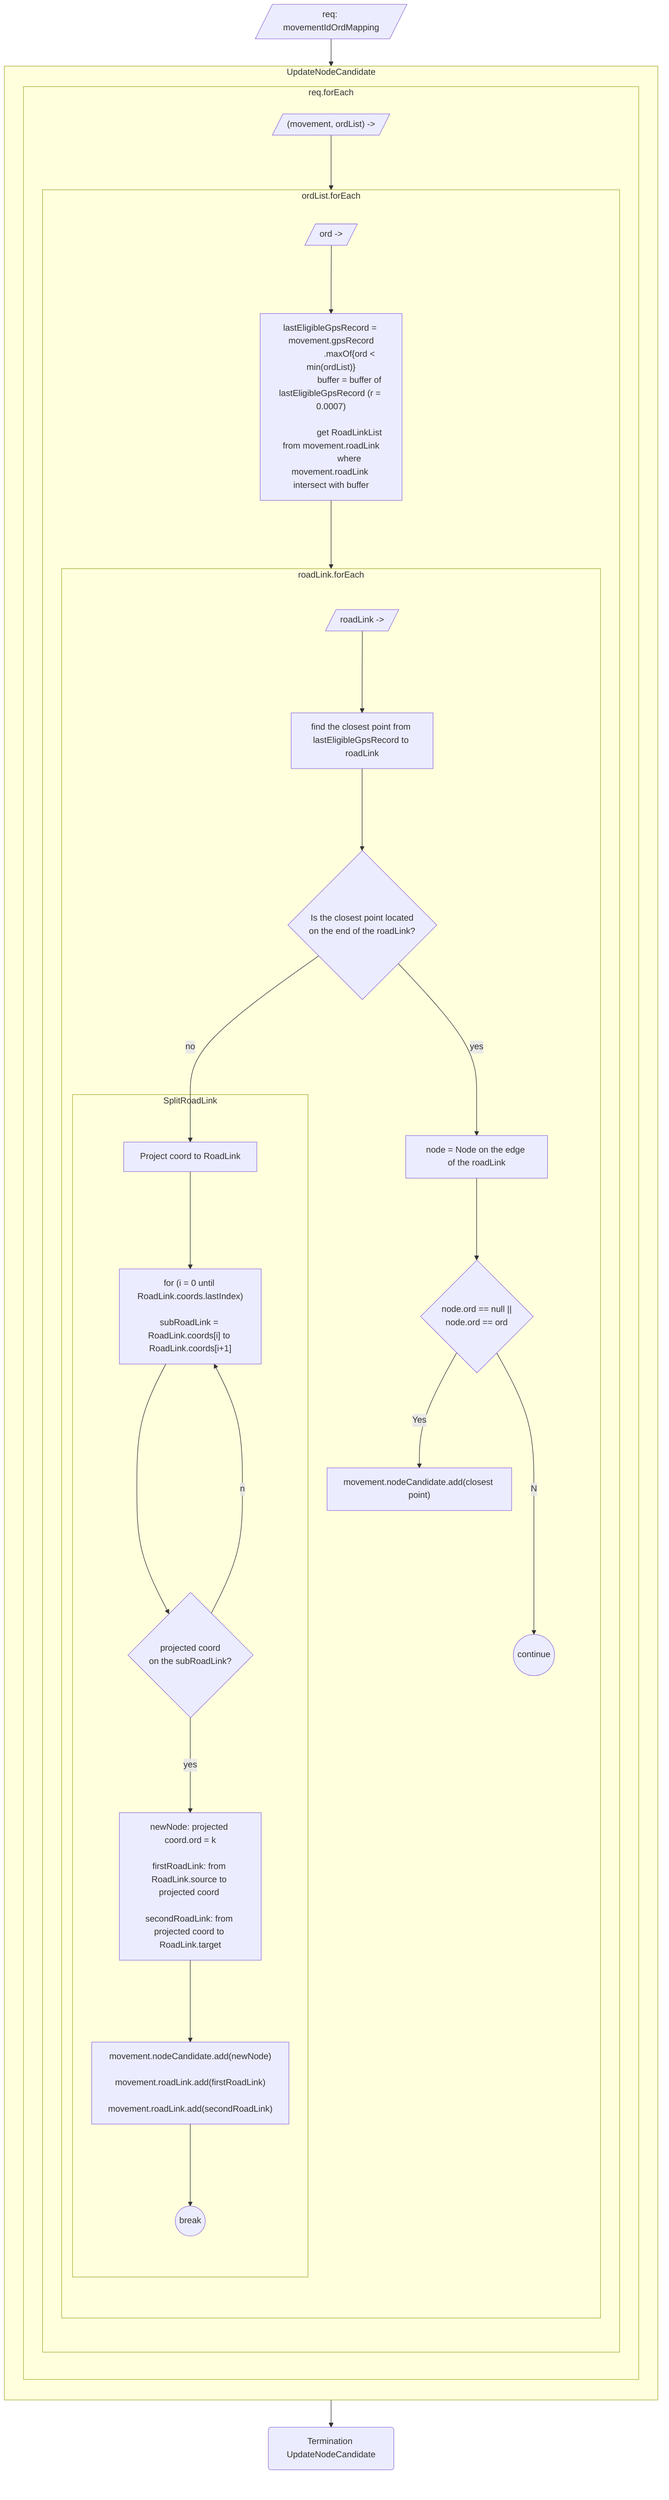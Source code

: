 flowchart TB
	Input[/req: movementIdOrdMapping/]

	subgraph UpdateNodeCandidate
		direction TB

        subgraph req.forEach
            direction TB
            itReq[/"(movement, ordList) ->"/]

            subgraph ordList.forEach
                direction TB
                itOrd[/"ord ->"/]

                GetRoadNodeList["
                lastEligibleGpsRecord = movement.gpsRecord
                .maxOf{ord < min(ordList)}

                buffer = buffer of lastEligibleGpsRecord (r = 0.0007)

                get RoadLinkList from movement.roadLink
                where movement.roadLink intersect with buffer
            "]

            subgraph roadLink.forEach
                direction TB
                itRoadLink[/"roadLink ->"/]

                FindClosestPoint["find the closest point from lastEligibleGpsRecord to roadLink "]
                Add["movement.nodeCandidate.add(closest point)"]

                IfClosestPointOnTheEdge{"
                    Is the closest point located
                    on the end of the roadLink?
                "}

                NodeOnTheEdge["node = Node on the edge of the roadLink"]

                NodeOrdChecking{"
                    node.ord == null || 
                    node.ord == ord
                "}

                subgraph SplitRoadLink
                    direction TB
                    Projection[Project coord to RoadLink]
                    LinkCoordListFor["
                        for (i = 0 until RoadLink.coords.lastIndex)
                            subRoadLink = RoadLink.coords[i] to RoadLink.coords[i+1]
                    "]
                    IfProjOnSubLink{"
                        projected coord
                        on the subRoadLink?
                    "}
                    
                    ProjOnSubLink["
                        newNode: projected coord.ord = k
                        firstRoadLink: from RoadLink.source to projected coord 
                        secondRoadLink: from projected coord to RoadLink.target
                    "]
                    NewNodeCandidate["
						movement.nodeCandidate.add(newNode)
						movement.roadLink.add(firstRoadLink)
						movement.roadLink.add(secondRoadLink)
					"]

                    Projection --> LinkCoordListFor --> IfProjOnSubLink
                    IfProjOnSubLink --yes--> ProjOnSubLink --> NewNodeCandidate --> Terminate((break))
                    IfProjOnSubLink --no--> LinkCoordListFor
                end

                itRoadLink --> FindClosestPoint --> IfClosestPointOnTheEdge
                IfClosestPointOnTheEdge -- yes --> NodeOnTheEdge --> NodeOrdChecking
                IfClosestPointOnTheEdge -- no --> Projection
                
                NodeOrdChecking --Yes--> Add
                NodeOrdChecking --No--> d((continue))

            end


            itOrd --> GetRoadNodeList --> roadLink.forEach
            end

            itReq --> ordList.forEach

        end

	end
	
	Termination("Termination UpdateNodeCandidate")
	Input --> UpdateNodeCandidate --> Termination